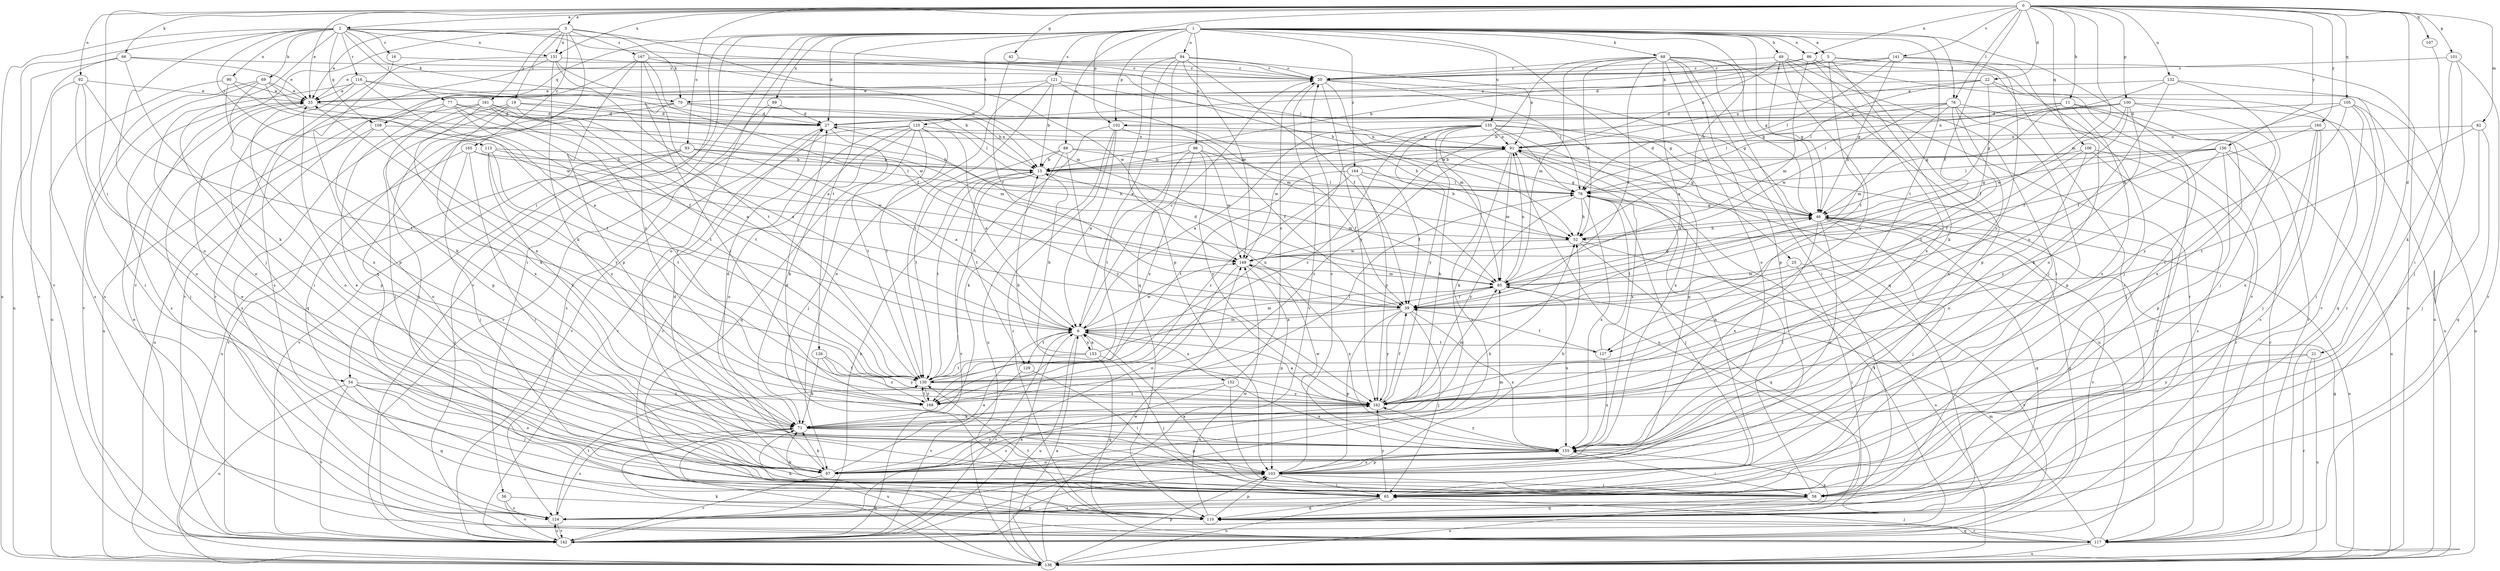 strict digraph  {
0;
1;
2;
3;
5;
6;
11;
13;
16;
19;
20;
21;
22;
25;
27;
33;
39;
42;
46;
49;
52;
54;
56;
58;
65;
66;
68;
69;
70;
71;
76;
77;
78;
82;
85;
86;
88;
89;
90;
91;
92;
93;
94;
96;
97;
100;
101;
102;
103;
105;
106;
107;
108;
110;
113;
116;
117;
121;
124;
125;
126;
127;
129;
130;
132;
135;
136;
141;
142;
149;
151;
152;
153;
155;
156;
160;
161;
162;
164;
165;
167;
168;
0 -> 2  [label=a];
0 -> 3  [label=a];
0 -> 11  [label=b];
0 -> 21  [label=d];
0 -> 22  [label=d];
0 -> 33  [label=e];
0 -> 39  [label=f];
0 -> 42  [label=g];
0 -> 54  [label=i];
0 -> 66  [label=k];
0 -> 76  [label=l];
0 -> 82  [label=m];
0 -> 85  [label=m];
0 -> 86  [label=n];
0 -> 92  [label=o];
0 -> 93  [label=o];
0 -> 100  [label=p];
0 -> 101  [label=p];
0 -> 102  [label=p];
0 -> 105  [label=q];
0 -> 106  [label=q];
0 -> 107  [label=q];
0 -> 132  [label=u];
0 -> 141  [label=v];
0 -> 151  [label=x];
0 -> 156  [label=y];
0 -> 160  [label=y];
1 -> 5  [label=a];
1 -> 25  [label=d];
1 -> 27  [label=d];
1 -> 46  [label=g];
1 -> 49  [label=h];
1 -> 52  [label=h];
1 -> 54  [label=i];
1 -> 56  [label=i];
1 -> 58  [label=i];
1 -> 68  [label=k];
1 -> 76  [label=l];
1 -> 86  [label=n];
1 -> 88  [label=n];
1 -> 89  [label=n];
1 -> 94  [label=o];
1 -> 96  [label=o];
1 -> 97  [label=o];
1 -> 102  [label=p];
1 -> 108  [label=q];
1 -> 121  [label=s];
1 -> 125  [label=t];
1 -> 126  [label=t];
1 -> 127  [label=t];
1 -> 135  [label=u];
1 -> 142  [label=v];
1 -> 164  [label=z];
2 -> 16  [label=c];
2 -> 52  [label=h];
2 -> 65  [label=j];
2 -> 69  [label=k];
2 -> 70  [label=k];
2 -> 77  [label=l];
2 -> 78  [label=l];
2 -> 90  [label=n];
2 -> 97  [label=o];
2 -> 108  [label=q];
2 -> 113  [label=r];
2 -> 116  [label=r];
2 -> 136  [label=u];
2 -> 142  [label=v];
2 -> 151  [label=x];
3 -> 19  [label=c];
3 -> 33  [label=e];
3 -> 70  [label=k];
3 -> 85  [label=m];
3 -> 110  [label=q];
3 -> 142  [label=v];
3 -> 151  [label=x];
3 -> 161  [label=y];
3 -> 165  [label=z];
3 -> 167  [label=z];
5 -> 20  [label=c];
5 -> 65  [label=j];
5 -> 70  [label=k];
5 -> 71  [label=k];
5 -> 127  [label=t];
5 -> 136  [label=u];
6 -> 20  [label=c];
6 -> 85  [label=m];
6 -> 127  [label=t];
6 -> 129  [label=t];
6 -> 136  [label=u];
6 -> 142  [label=v];
6 -> 149  [label=w];
6 -> 152  [label=x];
6 -> 153  [label=x];
11 -> 13  [label=b];
11 -> 65  [label=j];
11 -> 78  [label=l];
11 -> 102  [label=p];
11 -> 117  [label=r];
11 -> 155  [label=x];
13 -> 78  [label=l];
13 -> 85  [label=m];
13 -> 129  [label=t];
13 -> 130  [label=t];
13 -> 142  [label=v];
16 -> 20  [label=c];
16 -> 103  [label=p];
19 -> 6  [label=a];
19 -> 27  [label=d];
19 -> 58  [label=i];
19 -> 78  [label=l];
19 -> 124  [label=s];
19 -> 155  [label=x];
20 -> 33  [label=e];
20 -> 46  [label=g];
20 -> 78  [label=l];
20 -> 85  [label=m];
20 -> 142  [label=v];
20 -> 162  [label=y];
21 -> 117  [label=r];
21 -> 130  [label=t];
21 -> 136  [label=u];
21 -> 162  [label=y];
22 -> 33  [label=e];
22 -> 39  [label=f];
22 -> 78  [label=l];
22 -> 91  [label=n];
22 -> 136  [label=u];
22 -> 142  [label=v];
25 -> 58  [label=i];
25 -> 85  [label=m];
25 -> 142  [label=v];
27 -> 91  [label=n];
27 -> 130  [label=t];
27 -> 142  [label=v];
33 -> 27  [label=d];
33 -> 97  [label=o];
33 -> 124  [label=s];
39 -> 6  [label=a];
39 -> 27  [label=d];
39 -> 65  [label=j];
39 -> 103  [label=p];
39 -> 155  [label=x];
39 -> 162  [label=y];
42 -> 20  [label=c];
42 -> 39  [label=f];
46 -> 52  [label=h];
46 -> 65  [label=j];
46 -> 97  [label=o];
46 -> 110  [label=q];
46 -> 136  [label=u];
46 -> 142  [label=v];
46 -> 155  [label=x];
49 -> 20  [label=c];
49 -> 46  [label=g];
49 -> 58  [label=i];
49 -> 65  [label=j];
49 -> 91  [label=n];
49 -> 142  [label=v];
49 -> 162  [label=y];
52 -> 46  [label=g];
52 -> 110  [label=q];
52 -> 136  [label=u];
52 -> 149  [label=w];
54 -> 65  [label=j];
54 -> 97  [label=o];
54 -> 110  [label=q];
54 -> 136  [label=u];
54 -> 142  [label=v];
54 -> 168  [label=z];
56 -> 110  [label=q];
56 -> 124  [label=s];
56 -> 142  [label=v];
58 -> 6  [label=a];
58 -> 33  [label=e];
58 -> 78  [label=l];
58 -> 110  [label=q];
58 -> 136  [label=u];
65 -> 71  [label=k];
65 -> 91  [label=n];
65 -> 110  [label=q];
65 -> 124  [label=s];
65 -> 136  [label=u];
65 -> 162  [label=y];
66 -> 20  [label=c];
66 -> 33  [label=e];
66 -> 71  [label=k];
66 -> 136  [label=u];
66 -> 142  [label=v];
68 -> 6  [label=a];
68 -> 20  [label=c];
68 -> 39  [label=f];
68 -> 46  [label=g];
68 -> 52  [label=h];
68 -> 58  [label=i];
68 -> 85  [label=m];
68 -> 97  [label=o];
68 -> 103  [label=p];
68 -> 110  [label=q];
68 -> 117  [label=r];
68 -> 149  [label=w];
69 -> 33  [label=e];
69 -> 124  [label=s];
69 -> 130  [label=t];
69 -> 142  [label=v];
69 -> 149  [label=w];
69 -> 155  [label=x];
70 -> 13  [label=b];
70 -> 27  [label=d];
70 -> 52  [label=h];
70 -> 65  [label=j];
70 -> 110  [label=q];
70 -> 168  [label=z];
71 -> 27  [label=d];
71 -> 103  [label=p];
71 -> 124  [label=s];
71 -> 136  [label=u];
71 -> 155  [label=x];
76 -> 27  [label=d];
76 -> 58  [label=i];
76 -> 78  [label=l];
76 -> 85  [label=m];
76 -> 103  [label=p];
76 -> 130  [label=t];
76 -> 149  [label=w];
76 -> 155  [label=x];
77 -> 27  [label=d];
77 -> 39  [label=f];
77 -> 65  [label=j];
77 -> 85  [label=m];
77 -> 103  [label=p];
77 -> 130  [label=t];
78 -> 46  [label=g];
78 -> 52  [label=h];
78 -> 65  [label=j];
78 -> 155  [label=x];
78 -> 162  [label=y];
82 -> 65  [label=j];
82 -> 91  [label=n];
82 -> 110  [label=q];
82 -> 130  [label=t];
85 -> 39  [label=f];
85 -> 46  [label=g];
85 -> 91  [label=n];
85 -> 155  [label=x];
86 -> 13  [label=b];
86 -> 20  [label=c];
86 -> 85  [label=m];
86 -> 103  [label=p];
86 -> 124  [label=s];
86 -> 155  [label=x];
88 -> 13  [label=b];
88 -> 46  [label=g];
88 -> 52  [label=h];
88 -> 71  [label=k];
88 -> 130  [label=t];
88 -> 162  [label=y];
89 -> 27  [label=d];
89 -> 124  [label=s];
89 -> 142  [label=v];
90 -> 33  [label=e];
90 -> 71  [label=k];
90 -> 136  [label=u];
90 -> 149  [label=w];
91 -> 13  [label=b];
91 -> 46  [label=g];
91 -> 71  [label=k];
91 -> 85  [label=m];
91 -> 155  [label=x];
91 -> 168  [label=z];
92 -> 33  [label=e];
92 -> 58  [label=i];
92 -> 97  [label=o];
92 -> 124  [label=s];
92 -> 130  [label=t];
93 -> 6  [label=a];
93 -> 13  [label=b];
93 -> 78  [label=l];
93 -> 117  [label=r];
93 -> 136  [label=u];
93 -> 142  [label=v];
94 -> 6  [label=a];
94 -> 20  [label=c];
94 -> 33  [label=e];
94 -> 39  [label=f];
94 -> 91  [label=n];
94 -> 103  [label=p];
94 -> 110  [label=q];
94 -> 149  [label=w];
96 -> 13  [label=b];
96 -> 39  [label=f];
96 -> 130  [label=t];
96 -> 149  [label=w];
96 -> 162  [label=y];
96 -> 168  [label=z];
97 -> 6  [label=a];
97 -> 27  [label=d];
97 -> 52  [label=h];
97 -> 71  [label=k];
97 -> 85  [label=m];
97 -> 142  [label=v];
97 -> 162  [label=y];
100 -> 27  [label=d];
100 -> 39  [label=f];
100 -> 46  [label=g];
100 -> 71  [label=k];
100 -> 91  [label=n];
100 -> 136  [label=u];
100 -> 149  [label=w];
100 -> 155  [label=x];
101 -> 20  [label=c];
101 -> 65  [label=j];
101 -> 71  [label=k];
101 -> 117  [label=r];
102 -> 6  [label=a];
102 -> 39  [label=f];
102 -> 91  [label=n];
102 -> 117  [label=r];
102 -> 130  [label=t];
102 -> 136  [label=u];
103 -> 20  [label=c];
103 -> 33  [label=e];
103 -> 52  [label=h];
103 -> 58  [label=i];
103 -> 65  [label=j];
103 -> 155  [label=x];
105 -> 27  [label=d];
105 -> 39  [label=f];
105 -> 58  [label=i];
105 -> 110  [label=q];
105 -> 136  [label=u];
105 -> 162  [label=y];
106 -> 13  [label=b];
106 -> 39  [label=f];
106 -> 97  [label=o];
106 -> 117  [label=r];
106 -> 124  [label=s];
107 -> 58  [label=i];
108 -> 91  [label=n];
108 -> 97  [label=o];
108 -> 136  [label=u];
108 -> 162  [label=y];
110 -> 46  [label=g];
110 -> 71  [label=k];
110 -> 103  [label=p];
110 -> 117  [label=r];
110 -> 130  [label=t];
110 -> 149  [label=w];
110 -> 155  [label=x];
113 -> 13  [label=b];
113 -> 52  [label=h];
113 -> 71  [label=k];
113 -> 130  [label=t];
113 -> 168  [label=z];
116 -> 6  [label=a];
116 -> 13  [label=b];
116 -> 33  [label=e];
116 -> 52  [label=h];
116 -> 58  [label=i];
116 -> 97  [label=o];
117 -> 33  [label=e];
117 -> 65  [label=j];
117 -> 85  [label=m];
117 -> 91  [label=n];
117 -> 110  [label=q];
117 -> 136  [label=u];
121 -> 13  [label=b];
121 -> 33  [label=e];
121 -> 46  [label=g];
121 -> 85  [label=m];
121 -> 97  [label=o];
121 -> 130  [label=t];
124 -> 130  [label=t];
124 -> 142  [label=v];
125 -> 6  [label=a];
125 -> 65  [label=j];
125 -> 71  [label=k];
125 -> 91  [label=n];
125 -> 97  [label=o];
125 -> 110  [label=q];
125 -> 117  [label=r];
125 -> 130  [label=t];
125 -> 142  [label=v];
126 -> 71  [label=k];
126 -> 130  [label=t];
126 -> 162  [label=y];
126 -> 168  [label=z];
127 -> 39  [label=f];
127 -> 78  [label=l];
127 -> 155  [label=x];
129 -> 58  [label=i];
129 -> 142  [label=v];
130 -> 91  [label=n];
130 -> 162  [label=y];
130 -> 168  [label=z];
132 -> 33  [label=e];
132 -> 46  [label=g];
132 -> 65  [label=j];
132 -> 117  [label=r];
132 -> 162  [label=y];
135 -> 6  [label=a];
135 -> 71  [label=k];
135 -> 78  [label=l];
135 -> 91  [label=n];
135 -> 103  [label=p];
135 -> 117  [label=r];
135 -> 124  [label=s];
135 -> 149  [label=w];
135 -> 155  [label=x];
135 -> 162  [label=y];
135 -> 168  [label=z];
136 -> 6  [label=a];
136 -> 46  [label=g];
136 -> 71  [label=k];
136 -> 103  [label=p];
136 -> 149  [label=w];
141 -> 20  [label=c];
141 -> 27  [label=d];
141 -> 46  [label=g];
141 -> 78  [label=l];
141 -> 97  [label=o];
141 -> 162  [label=y];
142 -> 6  [label=a];
142 -> 13  [label=b];
142 -> 78  [label=l];
142 -> 91  [label=n];
142 -> 103  [label=p];
142 -> 124  [label=s];
149 -> 85  [label=m];
149 -> 97  [label=o];
149 -> 103  [label=p];
149 -> 155  [label=x];
151 -> 6  [label=a];
151 -> 13  [label=b];
151 -> 20  [label=c];
151 -> 71  [label=k];
151 -> 117  [label=r];
151 -> 124  [label=s];
152 -> 20  [label=c];
152 -> 58  [label=i];
152 -> 124  [label=s];
152 -> 155  [label=x];
152 -> 168  [label=z];
153 -> 6  [label=a];
153 -> 13  [label=b];
153 -> 65  [label=j];
153 -> 85  [label=m];
153 -> 110  [label=q];
153 -> 130  [label=t];
155 -> 27  [label=d];
155 -> 58  [label=i];
155 -> 97  [label=o];
155 -> 103  [label=p];
155 -> 149  [label=w];
155 -> 162  [label=y];
156 -> 13  [label=b];
156 -> 46  [label=g];
156 -> 78  [label=l];
156 -> 103  [label=p];
156 -> 117  [label=r];
156 -> 136  [label=u];
156 -> 162  [label=y];
160 -> 52  [label=h];
160 -> 65  [label=j];
160 -> 91  [label=n];
160 -> 124  [label=s];
160 -> 155  [label=x];
161 -> 6  [label=a];
161 -> 27  [label=d];
161 -> 71  [label=k];
161 -> 103  [label=p];
161 -> 130  [label=t];
161 -> 136  [label=u];
161 -> 162  [label=y];
162 -> 6  [label=a];
162 -> 13  [label=b];
162 -> 33  [label=e];
162 -> 39  [label=f];
162 -> 71  [label=k];
162 -> 85  [label=m];
164 -> 39  [label=f];
164 -> 78  [label=l];
164 -> 130  [label=t];
164 -> 162  [label=y];
164 -> 168  [label=z];
165 -> 13  [label=b];
165 -> 58  [label=i];
165 -> 65  [label=j];
165 -> 142  [label=v];
165 -> 149  [label=w];
167 -> 20  [label=c];
167 -> 39  [label=f];
167 -> 103  [label=p];
167 -> 130  [label=t];
167 -> 142  [label=v];
167 -> 149  [label=w];
167 -> 168  [label=z];
168 -> 78  [label=l];
168 -> 130  [label=t];
}
